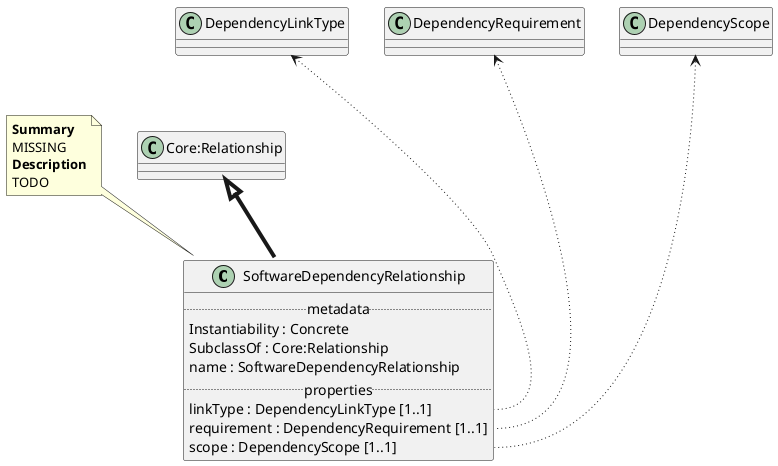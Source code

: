 @startuml
class SoftwareDependencyRelationship {
.. metadata ..
    Instantiability : Concrete
    SubclassOf : Core:Relationship
    name : SoftwareDependencyRelationship
.. properties ..
    linkType : DependencyLinkType [1..1]
    requirement : DependencyRequirement [1..1]
    scope : DependencyScope [1..1]
}
note top of SoftwareDependencyRelationship
<b>Summary</b>
MISSING
<b>Description</b>
TODO
end note
"Core:Relationship" <|-[thickness=4]- "SoftwareDependencyRelationship"
"DependencyLinkType" <-[dotted]-- "SoftwareDependencyRelationship::linkType"
"DependencyRequirement" <-[dotted]-- "SoftwareDependencyRelationship::requirement"
"DependencyScope" <-[dotted]-- "SoftwareDependencyRelationship::scope"
@enduml
